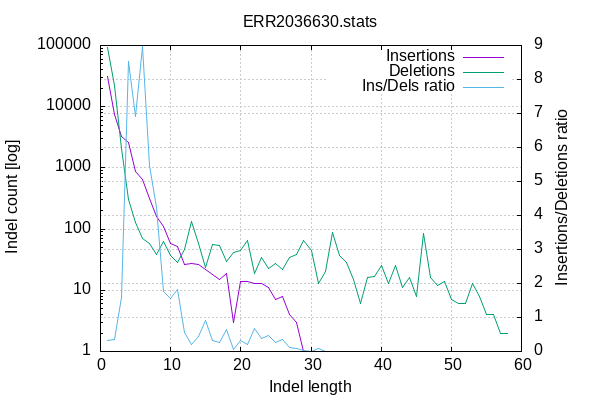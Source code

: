 
        set terminal png size 600,400 truecolor
        set output "ERR2036630-indel-dist.png"
        set grid xtics ytics y2tics back lc rgb "#cccccc"
        set style line 1 linetype 1  linecolor rgb "red"
        set style line 2 linetype 2  linecolor rgb "black"
        set style line 3 linetype 3  linecolor rgb "green"
        set style increment user
        set ylabel "Indel count [log]"
        set xlabel "Indel length"
        set y2label "Insertions/Deletions ratio"
        set log y
        set y2tics nomirror
        set ytics nomirror
        set title "ERR2036630.stats" noenhanced
        plot '-' w l ti 'Insertions', '-' w l ti 'Deletions', '-' axes x1y2 w l ti "Ins/Dels ratio"
    1	31637
2	7496
3	3224
4	2602
5	885
6	637
7	322
8	161
9	111
10	58
11	51
12	26
13	27
14	26
15	22
16	18
17	15
18	19
19	3
20	14
21	14
22	13
23	13
24	11
25	7
26	8
27	4
28	3
29	1
30	0
31	1
32	0
33	0
34	0
35	0
36	0
37	0
38	0
39	0
40	0
41	0
42	0
43	0
44	0
45	0
46	0
47	0
48	0
49	0
50	0
51	0
52	0
53	0
54	0
55	0
56	0
57	0
58	0
end
1	94398
2	22034
3	2041
4	305
5	128
6	71
7	59
8	38
9	63
10	37
11	28
12	47
13	134
14	59
15	24
16	56
17	54
18	30
19	42
20	44
21	66
22	19
23	34
24	23
25	27
26	22
27	34
28	38
29	65
30	44
31	13
32	20
33	88
34	37
35	28
36	15
37	6
38	16
39	17
40	25
41	13
42	25
43	11
44	16
45	8
46	86
47	16
48	12
49	14
50	7
51	6
52	6
53	13
54	8
55	4
56	4
57	2
58	2
end
1	0.335145
2	0.340202
3	1.579618
4	8.531148
5	6.914062
6	8.971831
7	5.457627
8	4.236842
9	1.761905
10	1.567568
11	1.821429
12	0.553191
13	0.201493
14	0.440678
15	0.916667
16	0.321429
17	0.277778
18	0.633333
19	0.071429
20	0.318182
21	0.212121
22	0.684211
23	0.382353
24	0.478261
25	0.259259
26	0.363636
27	0.117647
28	0.078947
29	0.015385
30	0.000000
31	0.076923
32	0.000000
33	0.000000
34	0.000000
35	0.000000
36	0.000000
37	0.000000
38	0.000000
39	0.000000
40	0.000000
41	0.000000
42	0.000000
43	0.000000
44	0.000000
45	0.000000
46	0.000000
47	0.000000
48	0.000000
49	0.000000
50	0.000000
51	0.000000
52	0.000000
53	0.000000
54	0.000000
55	0.000000
56	0.000000
57	0.000000
58	0.000000
end

